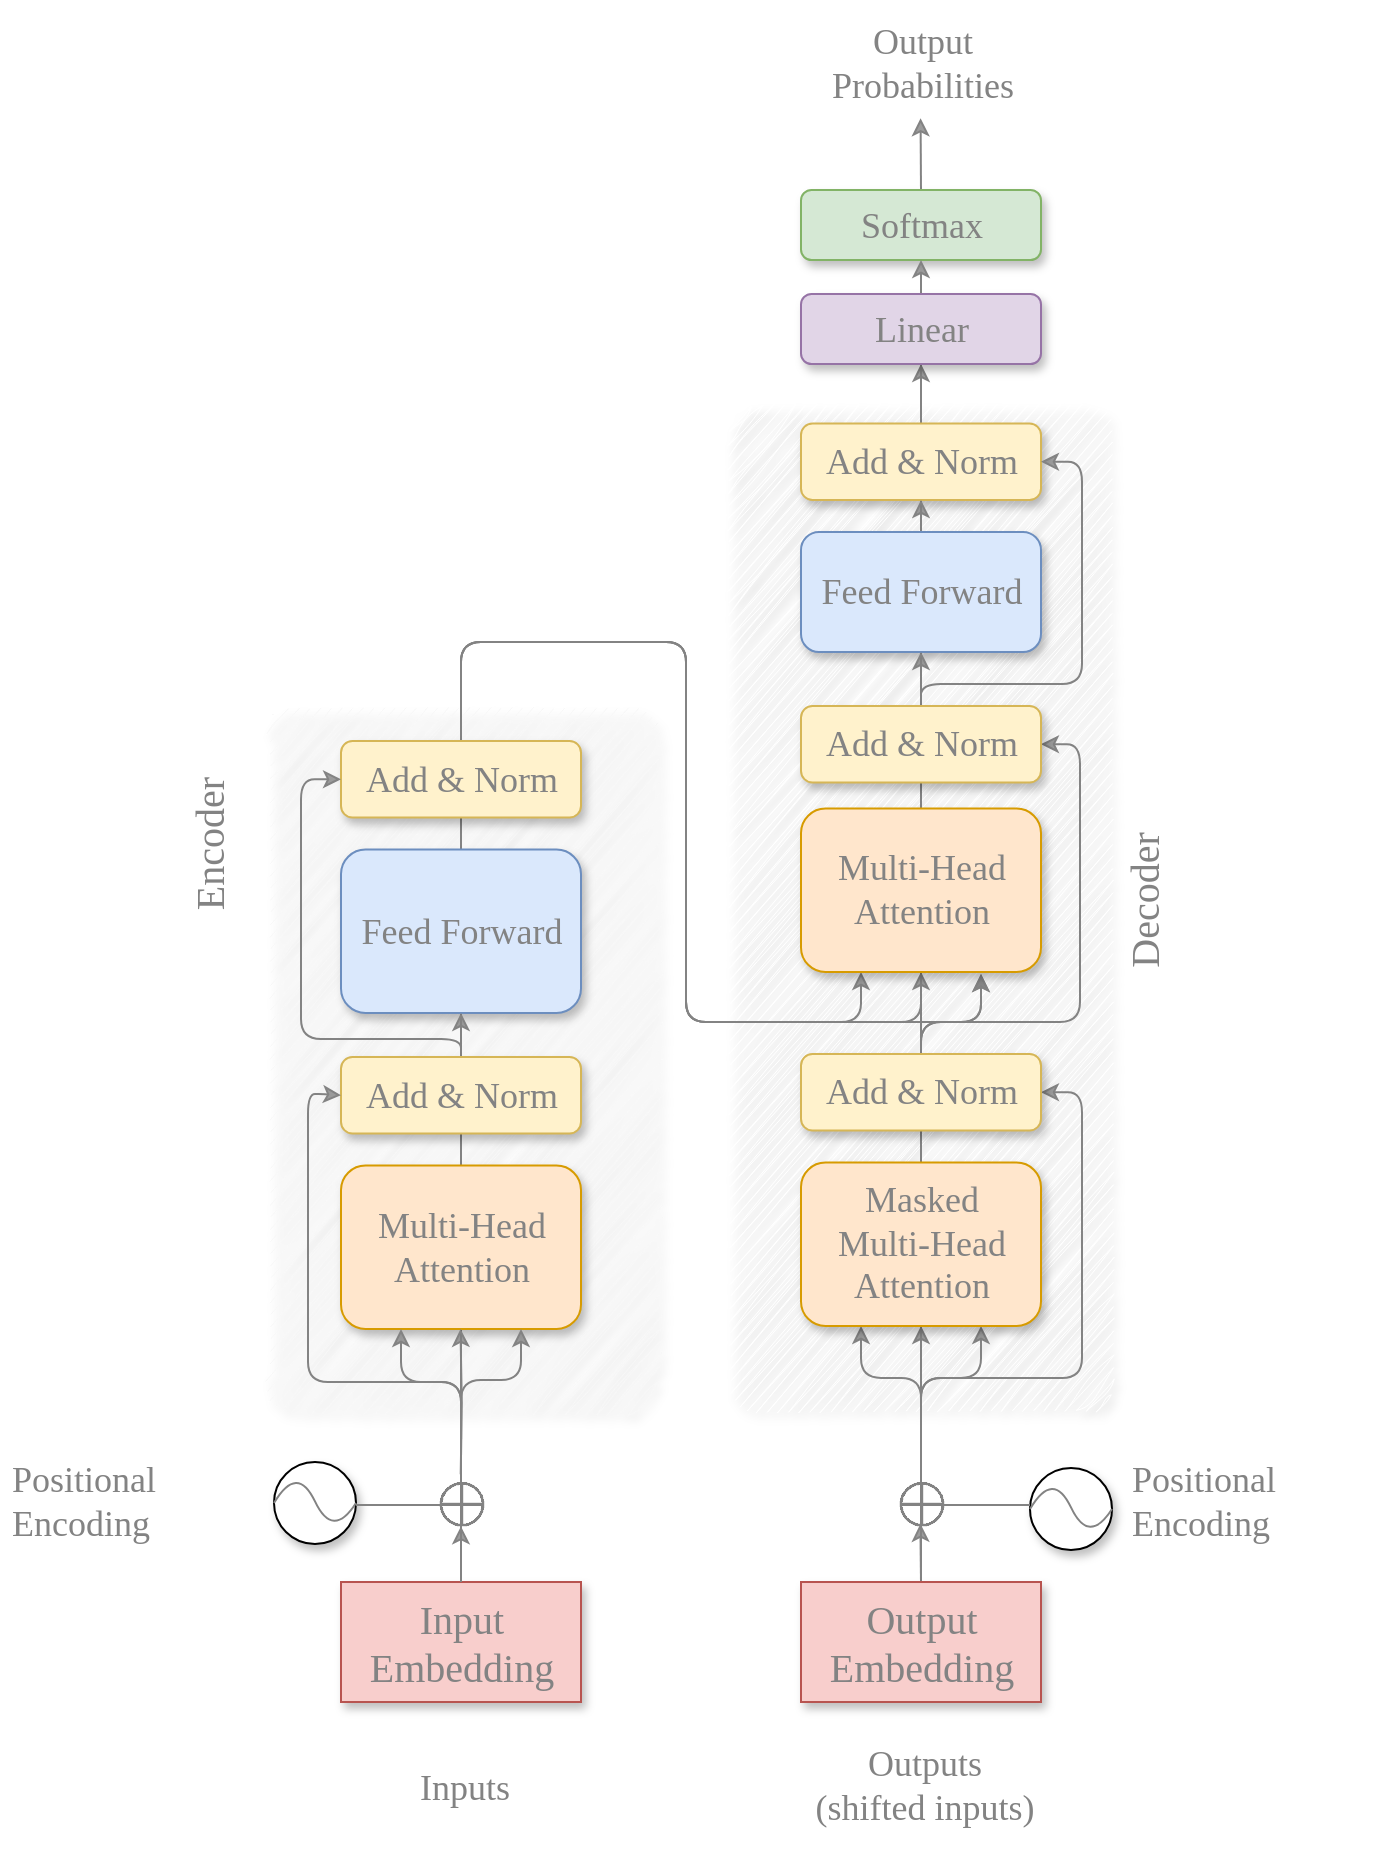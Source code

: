 <mxfile version="22.0.4" type="github" pages="2">
  <diagram name="Page-1" id="L9wKxA3IgMW9D4mlLyfj">
    <mxGraphModel dx="1304" dy="960" grid="0" gridSize="10" guides="1" tooltips="1" connect="1" arrows="1" fold="1" page="0" pageScale="1" pageWidth="850" pageHeight="1100" background="none" math="1" shadow="0">
      <root>
        <mxCell id="0" />
        <mxCell id="1" parent="0" />
        <mxCell id="UqhF--r-Gl4hebt5zzpi-1" value="" style="whiteSpace=wrap;html=1;rounded=1;fontFamily=IBM Plex Mono;fontSize=18;fillStyle=hachure;fillColor=#FFFFFF;arcSize=8;fontColor=#838383;comic=0;shadow=1;jiggle=2;fillOpacity=100;gradientColor=none;sketch=1;curveFitting=1;strokeColor=none;" parent="1" vertex="1">
          <mxGeometry x="442.25" y="290" width="192.5" height="504" as="geometry" />
        </mxCell>
        <mxCell id="UqhF--r-Gl4hebt5zzpi-81" style="edgeStyle=orthogonalEdgeStyle;shape=connector;rounded=1;orthogonalLoop=1;jettySize=auto;html=1;exitX=0.5;exitY=0;exitDx=0;exitDy=0;entryX=1;entryY=0.5;entryDx=0;entryDy=0;labelBackgroundColor=default;strokeColor=#838383;fontFamily=Helvetica;fontSize=12;fontColor=#838383;endArrow=classic;strokeOpacity=100;fillOpacity=80;comic=0;shadow=0;jiggle=0.5;" parent="1" source="UqhF--r-Gl4hebt5zzpi-17" target="UqhF--r-Gl4hebt5zzpi-12" edge="1">
          <mxGeometry relative="1" as="geometry">
            <Array as="points">
              <mxPoint x="539" y="599" />
              <mxPoint x="618" y="599" />
              <mxPoint x="618" y="460" />
            </Array>
          </mxGeometry>
        </mxCell>
        <mxCell id="UqhF--r-Gl4hebt5zzpi-80" style="edgeStyle=orthogonalEdgeStyle;shape=connector;rounded=1;orthogonalLoop=1;jettySize=auto;html=1;exitX=0.5;exitY=0;exitDx=0;exitDy=0;entryX=1;entryY=0.5;entryDx=0;entryDy=0;labelBackgroundColor=default;strokeColor=#838383;fontFamily=Helvetica;fontSize=12;fontColor=#838383;endArrow=classic;strokeOpacity=100;fillOpacity=80;comic=0;shadow=0;jiggle=0.5;" parent="1" source="UqhF--r-Gl4hebt5zzpi-17" target="UqhF--r-Gl4hebt5zzpi-14" edge="1">
          <mxGeometry relative="1" as="geometry">
            <Array as="points">
              <mxPoint x="539" y="777" />
              <mxPoint x="619" y="777" />
              <mxPoint x="619" y="634" />
            </Array>
          </mxGeometry>
        </mxCell>
        <mxCell id="UqhF--r-Gl4hebt5zzpi-48" value="" style="whiteSpace=wrap;html=1;rounded=1;flipV=0;fontFamily=IBM Plex Mono;fontSize=18;fillColor=#F8F8F8;fontColor=#838383;strokeColor=none;arcSize=8;comic=0;shadow=1;jiggle=2;fillOpacity=80;fillStyle=hatch;sketch=1;curveFitting=1;" parent="1" vertex="1">
          <mxGeometry x="210.88" y="441" width="195.25" height="353" as="geometry" />
        </mxCell>
        <mxCell id="UqhF--r-Gl4hebt5zzpi-95" style="edgeStyle=orthogonalEdgeStyle;shape=connector;rounded=1;orthogonalLoop=1;jettySize=auto;html=1;exitX=0.5;exitY=0;exitDx=0;exitDy=0;labelBackgroundColor=default;strokeColor=#838383;fontFamily=Helvetica;fontSize=12;fontColor=#838383;endArrow=classic;strokeOpacity=100;fillOpacity=80;comic=0;shadow=0;jiggle=0.5;" parent="1" source="UqhF--r-Gl4hebt5zzpi-9" edge="1">
          <mxGeometry relative="1" as="geometry">
            <mxPoint x="538.286" y="147.137" as="targetPoint" />
          </mxGeometry>
        </mxCell>
        <mxCell id="UqhF--r-Gl4hebt5zzpi-9" value="Softmax" style="whiteSpace=wrap;html=1;rounded=1;fontFamily=IBM Plex Mono;fontSize=18;fillColor=#d5e8d4;strokeColor=#82b366;fontColor=#838383;comic=0;shadow=1;jiggle=0.5;" parent="1" vertex="1">
          <mxGeometry x="478.5" y="183" width="120" height="35" as="geometry" />
        </mxCell>
        <mxCell id="UqhF--r-Gl4hebt5zzpi-77" style="edgeStyle=orthogonalEdgeStyle;shape=connector;rounded=1;orthogonalLoop=1;jettySize=auto;html=1;exitX=0.5;exitY=0;exitDx=0;exitDy=0;entryX=0.5;entryY=1;entryDx=0;entryDy=0;labelBackgroundColor=default;strokeColor=#838383;fontFamily=Helvetica;fontSize=12;fontColor=#838383;endArrow=classic;strokeOpacity=100;fillOpacity=80;comic=0;shadow=0;jiggle=0.5;" parent="1" source="UqhF--r-Gl4hebt5zzpi-17" target="UqhF--r-Gl4hebt5zzpi-15" edge="1">
          <mxGeometry relative="1" as="geometry" />
        </mxCell>
        <mxCell id="UqhF--r-Gl4hebt5zzpi-78" style="edgeStyle=orthogonalEdgeStyle;shape=connector;rounded=1;orthogonalLoop=1;jettySize=auto;html=1;exitX=0.5;exitY=0;exitDx=0;exitDy=0;entryX=0.25;entryY=1;entryDx=0;entryDy=0;labelBackgroundColor=default;strokeColor=#838383;fontFamily=Helvetica;fontSize=12;fontColor=#838383;endArrow=classic;strokeOpacity=100;fillOpacity=80;comic=0;shadow=0;jiggle=0.5;" parent="1" source="UqhF--r-Gl4hebt5zzpi-17" target="UqhF--r-Gl4hebt5zzpi-15" edge="1">
          <mxGeometry relative="1" as="geometry">
            <Array as="points">
              <mxPoint x="539" y="777" />
              <mxPoint x="509" y="777" />
            </Array>
          </mxGeometry>
        </mxCell>
        <mxCell id="UqhF--r-Gl4hebt5zzpi-79" style="edgeStyle=orthogonalEdgeStyle;shape=connector;rounded=1;orthogonalLoop=1;jettySize=auto;html=1;exitX=0.5;exitY=0;exitDx=0;exitDy=0;entryX=0.75;entryY=1;entryDx=0;entryDy=0;labelBackgroundColor=default;strokeColor=#838383;fontFamily=Helvetica;fontSize=12;fontColor=#838383;endArrow=classic;strokeOpacity=100;fillOpacity=80;comic=0;shadow=0;jiggle=0.5;" parent="1" source="UqhF--r-Gl4hebt5zzpi-17" target="UqhF--r-Gl4hebt5zzpi-15" edge="1">
          <mxGeometry relative="1" as="geometry">
            <Array as="points">
              <mxPoint x="539" y="777" />
              <mxPoint x="569" y="777" />
            </Array>
          </mxGeometry>
        </mxCell>
        <mxCell id="UqhF--r-Gl4hebt5zzpi-82" value="=" style="edgeStyle=orthogonalEdgeStyle;shape=connector;rounded=1;orthogonalLoop=1;jettySize=auto;html=1;exitX=0.5;exitY=0;exitDx=0;exitDy=0;entryX=0.75;entryY=1;entryDx=0;entryDy=0;labelBackgroundColor=default;strokeColor=#838383;fontFamily=Helvetica;fontSize=12;fontColor=#838383;endArrow=classic;strokeOpacity=100;fillOpacity=80;comic=0;shadow=0;jiggle=0.5;" parent="1" source="UqhF--r-Gl4hebt5zzpi-17" edge="1">
          <mxGeometry relative="1" as="geometry">
            <mxPoint x="538.5" y="900.003" as="sourcePoint" />
            <mxPoint x="568.5" y="575" as="targetPoint" />
            <Array as="points">
              <mxPoint x="538" y="599" />
              <mxPoint x="568" y="599" />
            </Array>
          </mxGeometry>
        </mxCell>
        <mxCell id="UqhF--r-Gl4hebt5zzpi-83" style="edgeStyle=orthogonalEdgeStyle;shape=connector;rounded=1;orthogonalLoop=1;jettySize=auto;html=1;exitX=0.5;exitY=0;exitDx=0;exitDy=0;entryX=0.5;entryY=1;entryDx=0;entryDy=0;labelBackgroundColor=default;strokeColor=#838383;fontFamily=Helvetica;fontSize=12;fontColor=#838383;endArrow=classic;strokeOpacity=100;fillOpacity=80;comic=0;shadow=0;jiggle=0.5;" parent="1" source="UqhF--r-Gl4hebt5zzpi-17" target="UqhF--r-Gl4hebt5zzpi-9" edge="1">
          <mxGeometry relative="1" as="geometry" />
        </mxCell>
        <mxCell id="UqhF--r-Gl4hebt5zzpi-92" style="edgeStyle=orthogonalEdgeStyle;shape=connector;rounded=1;orthogonalLoop=1;jettySize=auto;html=1;exitX=0.5;exitY=0;exitDx=0;exitDy=0;entryX=0.498;entryY=0.772;entryDx=0;entryDy=0;entryPerimeter=0;labelBackgroundColor=default;strokeColor=#838383;fontFamily=Helvetica;fontSize=12;fontColor=#838383;endArrow=classic;strokeOpacity=100;fillOpacity=80;comic=0;shadow=0;jiggle=0.5;" parent="1" source="UqhF--r-Gl4hebt5zzpi-17" target="UqhF--r-Gl4hebt5zzpi-41" edge="1">
          <mxGeometry relative="1" as="geometry" />
        </mxCell>
        <mxCell id="UqhF--r-Gl4hebt5zzpi-17" value="&lt;font style=&quot;font-size: 20px;&quot; face=&quot;IBM Plex Mono&quot;&gt;Output&lt;br&gt;Embedding&lt;/font&gt;" style="whiteSpace=wrap;html=1;fillColor=#f8cecc;strokeColor=#b85450;fontColor=#838383;comic=0;shadow=1;jiggle=0.5;" parent="1" vertex="1">
          <mxGeometry x="478.5" y="879.003" width="120" height="60" as="geometry" />
        </mxCell>
        <mxCell id="UqhF--r-Gl4hebt5zzpi-58" style="edgeStyle=orthogonalEdgeStyle;rounded=0;orthogonalLoop=1;jettySize=auto;html=1;exitX=0.5;exitY=0;exitDx=0;exitDy=0;entryX=0.5;entryY=0.802;entryDx=0;entryDy=0;entryPerimeter=0;fontFamily=Helvetica;fontSize=12;fontColor=#838383;strokeOpacity=100;fillOpacity=80;strokeColor=#838383;comic=0;shadow=0;jiggle=0.5;" parent="1" source="UqhF--r-Gl4hebt5zzpi-18" target="UqhF--r-Gl4hebt5zzpi-37" edge="1">
          <mxGeometry relative="1" as="geometry" />
        </mxCell>
        <mxCell id="UqhF--r-Gl4hebt5zzpi-73" style="edgeStyle=orthogonalEdgeStyle;shape=connector;rounded=1;orthogonalLoop=1;jettySize=auto;html=1;exitX=0.5;exitY=0;exitDx=0;exitDy=0;entryX=0.5;entryY=1;entryDx=0;entryDy=0;labelBackgroundColor=default;strokeColor=#838383;fontFamily=Helvetica;fontSize=12;fontColor=#838383;endArrow=classic;strokeOpacity=100;fillOpacity=80;comic=0;shadow=0;jiggle=0.5;" parent="1" source="UqhF--r-Gl4hebt5zzpi-18" target="UqhF--r-Gl4hebt5zzpi-13" edge="1">
          <mxGeometry relative="1" as="geometry">
            <Array as="points">
              <mxPoint x="309" y="409" />
              <mxPoint x="421" y="409" />
              <mxPoint x="421" y="599" />
              <mxPoint x="539" y="599" />
            </Array>
          </mxGeometry>
        </mxCell>
        <mxCell id="UqhF--r-Gl4hebt5zzpi-74" style="edgeStyle=orthogonalEdgeStyle;shape=connector;rounded=1;orthogonalLoop=1;jettySize=auto;html=1;exitX=0.5;exitY=0;exitDx=0;exitDy=0;entryX=0.25;entryY=1;entryDx=0;entryDy=0;labelBackgroundColor=default;strokeColor=#838383;fontFamily=Helvetica;fontSize=12;fontColor=#838383;endArrow=classic;strokeOpacity=100;fillOpacity=80;comic=0;shadow=0;jiggle=0.5;" parent="1" edge="1">
          <mxGeometry relative="1" as="geometry">
            <mxPoint x="308.5" y="899.003" as="sourcePoint" />
            <mxPoint x="508.5" y="574" as="targetPoint" />
            <Array as="points">
              <mxPoint x="309" y="409" />
              <mxPoint x="421" y="409" />
              <mxPoint x="421" y="599" />
              <mxPoint x="509" y="599" />
            </Array>
          </mxGeometry>
        </mxCell>
        <mxCell id="UqhF--r-Gl4hebt5zzpi-76" style="edgeStyle=orthogonalEdgeStyle;shape=connector;rounded=1;orthogonalLoop=1;jettySize=auto;html=1;exitX=0.5;exitY=0;exitDx=0;exitDy=0;entryX=0.75;entryY=1;entryDx=0;entryDy=0;labelBackgroundColor=default;strokeColor=#838383;fontFamily=Helvetica;fontSize=12;fontColor=#838383;endArrow=classic;strokeOpacity=100;fillOpacity=80;comic=0;shadow=0;jiggle=0.5;" parent="1" edge="1">
          <mxGeometry relative="1" as="geometry">
            <mxPoint x="308.5" y="900.003" as="sourcePoint" />
            <mxPoint x="568.5" y="575" as="targetPoint" />
            <Array as="points">
              <mxPoint x="309" y="409" />
              <mxPoint x="421" y="409" />
              <mxPoint x="421" y="599" />
              <mxPoint x="569" y="599" />
            </Array>
          </mxGeometry>
        </mxCell>
        <mxCell id="UqhF--r-Gl4hebt5zzpi-18" value="Input Embedding" style="whiteSpace=wrap;html=1;fontFamily=IBM Plex Mono;fontSize=20;fillColor=#f8cecc;strokeColor=#b85450;fontColor=#838383;comic=0;shadow=1;jiggle=0.5;" parent="1" vertex="1">
          <mxGeometry x="248.5" y="879.003" width="120" height="60" as="geometry" />
        </mxCell>
        <mxCell id="UqhF--r-Gl4hebt5zzpi-51" value="&lt;font style=&quot;font-size: 18px;&quot; face=&quot;IBM Plex Mono&quot;&gt;Positional&lt;br&gt;Encoding&lt;/font&gt;" style="text;html=1;align=left;verticalAlign=middle;resizable=0;points=[];autosize=1;strokeColor=none;fillColor=none;fontSize=12;fontFamily=Helvetica;fontColor=#838383;comic=0;shadow=1;jiggle=0.5;" parent="1" vertex="1">
          <mxGeometry x="82" y="811" width="126" height="55" as="geometry" />
        </mxCell>
        <mxCell id="UqhF--r-Gl4hebt5zzpi-49" value="" style="group;flipV=0;fontFamily=IBM Plex Mono;fontSize=18;fontColor=#838383;comic=0;shadow=1;jiggle=0.5;" parent="1" vertex="1" connectable="0">
          <mxGeometry x="248.5" y="467.5" width="120" height="294" as="geometry" />
        </mxCell>
        <mxCell id="UqhF--r-Gl4hebt5zzpi-52" value="" style="group;fontFamily=IBM Plex Mono;fontSize=18;fontColor=#838383;comic=0;shadow=1;jiggle=0.5;" parent="UqhF--r-Gl4hebt5zzpi-49" vertex="1" connectable="0">
          <mxGeometry y="-9" width="120" height="294" as="geometry" />
        </mxCell>
        <mxCell id="UqhF--r-Gl4hebt5zzpi-44" value="Add &amp;amp; Norm" style="whiteSpace=wrap;html=1;rounded=1;fontFamily=IBM Plex Mono;fontSize=18;fillColor=#fff2cc;strokeColor=#d6b656;fontColor=#838383;comic=0;shadow=1;jiggle=0.5;" parent="UqhF--r-Gl4hebt5zzpi-52" vertex="1">
          <mxGeometry width="120" height="38.25" as="geometry" />
        </mxCell>
        <mxCell id="UqhF--r-Gl4hebt5zzpi-45" value="Feed Forward" style="whiteSpace=wrap;html=1;rounded=1;fontFamily=IBM Plex Mono;fontSize=18;fillColor=#dae8fc;strokeColor=#6c8ebf;fontColor=#838383;comic=0;shadow=1;jiggle=0.5;" parent="UqhF--r-Gl4hebt5zzpi-52" vertex="1">
          <mxGeometry y="54.25" width="120" height="81.75" as="geometry" />
        </mxCell>
        <mxCell id="UqhF--r-Gl4hebt5zzpi-71" value="" style="edgeStyle=orthogonalEdgeStyle;rounded=0;orthogonalLoop=1;jettySize=auto;html=1;fontFamily=Helvetica;fontSize=12;fontColor=#838383;strokeOpacity=100;fillOpacity=80;strokeColor=#838383;comic=0;shadow=0;jiggle=0.5;" parent="UqhF--r-Gl4hebt5zzpi-52" source="UqhF--r-Gl4hebt5zzpi-46" target="UqhF--r-Gl4hebt5zzpi-45" edge="1">
          <mxGeometry relative="1" as="geometry" />
        </mxCell>
        <mxCell id="UqhF--r-Gl4hebt5zzpi-72" style="edgeStyle=orthogonalEdgeStyle;rounded=1;orthogonalLoop=1;jettySize=auto;html=1;exitX=0.5;exitY=0;exitDx=0;exitDy=0;entryX=0;entryY=0.5;entryDx=0;entryDy=0;fontFamily=Helvetica;fontSize=12;fontColor=#838383;strokeOpacity=100;fillOpacity=80;strokeColor=#838383;comic=0;shadow=0;jiggle=0.5;" parent="UqhF--r-Gl4hebt5zzpi-52" source="UqhF--r-Gl4hebt5zzpi-46" target="UqhF--r-Gl4hebt5zzpi-44" edge="1">
          <mxGeometry relative="1" as="geometry">
            <Array as="points">
              <mxPoint x="60" y="149" />
              <mxPoint x="-20" y="149" />
              <mxPoint x="-20" y="19" />
            </Array>
          </mxGeometry>
        </mxCell>
        <mxCell id="UqhF--r-Gl4hebt5zzpi-46" value="Add &amp;amp; Norm" style="whiteSpace=wrap;html=1;rounded=1;fontFamily=IBM Plex Mono;fontSize=18;fillColor=#fff2cc;strokeColor=#d6b656;fontColor=#838383;comic=0;shadow=1;jiggle=0.5;" parent="UqhF--r-Gl4hebt5zzpi-52" vertex="1">
          <mxGeometry y="158" width="120" height="38.25" as="geometry" />
        </mxCell>
        <mxCell id="UqhF--r-Gl4hebt5zzpi-47" value="Multi-Head&lt;br style=&quot;font-size: 18px;&quot;&gt;Attention" style="whiteSpace=wrap;html=1;rounded=1;fontFamily=IBM Plex Mono;fontSize=18;fillColor=#ffe6cc;strokeColor=#d79b00;fontColor=#838383;comic=0;shadow=1;jiggle=0.5;" parent="UqhF--r-Gl4hebt5zzpi-52" vertex="1">
          <mxGeometry y="212.25" width="120" height="81.75" as="geometry" />
        </mxCell>
        <mxCell id="UqhF--r-Gl4hebt5zzpi-68" style="edgeStyle=orthogonalEdgeStyle;rounded=0;orthogonalLoop=1;jettySize=auto;html=1;entryX=0.519;entryY=-0.216;entryDx=0;entryDy=0;entryPerimeter=0;fontFamily=Helvetica;fontSize=12;fontColor=#838383;strokeOpacity=100;fillOpacity=80;strokeColor=#838383;comic=0;shadow=0;jiggle=0.5;" parent="UqhF--r-Gl4hebt5zzpi-52" edge="1">
          <mxGeometry relative="1" as="geometry">
            <mxPoint x="59.853" y="366.6" as="sourcePoint" />
            <mxPoint x="59.74" y="293.996" as="targetPoint" />
          </mxGeometry>
        </mxCell>
        <mxCell id="UqhF--r-Gl4hebt5zzpi-62" style="edgeStyle=orthogonalEdgeStyle;rounded=1;orthogonalLoop=1;jettySize=auto;html=1;entryX=0.25;entryY=1;entryDx=0;entryDy=0;fontFamily=Helvetica;fontSize=12;fontColor=#838383;comic=0;strokeOpacity=100;fillOpacity=80;strokeColor=#838383;shadow=0;jiggle=0.5;" parent="1" target="UqhF--r-Gl4hebt5zzpi-47" edge="1">
          <mxGeometry relative="1" as="geometry">
            <mxPoint x="308.538" y="807.5" as="sourcePoint" />
            <Array as="points">
              <mxPoint x="308" y="779" />
              <mxPoint x="278" y="779" />
            </Array>
          </mxGeometry>
        </mxCell>
        <mxCell id="UqhF--r-Gl4hebt5zzpi-37" value="$$\oplus$$" style="text;html=1;align=center;verticalAlign=middle;resizable=0;points=[];autosize=1;strokeColor=none;fillColor=none;spacing=0;fontSize=28;fontColor=#838383;comic=0;shadow=1;jiggle=0.5;" parent="1" vertex="1">
          <mxGeometry x="233" y="817.5" width="151" height="42" as="geometry" />
        </mxCell>
        <mxCell id="UqhF--r-Gl4hebt5zzpi-57" value="" style="group;fontColor=#838383;comic=0;shadow=1;jiggle=0.5;" parent="1" vertex="1" connectable="0">
          <mxGeometry x="215" y="819" width="41" height="41" as="geometry" />
        </mxCell>
        <mxCell id="UqhF--r-Gl4hebt5zzpi-32" value="" style="ellipse;whiteSpace=wrap;html=1;strokeWidth=1;fontColor=#838383;comic=0;shadow=1;jiggle=0.5;" parent="UqhF--r-Gl4hebt5zzpi-57" vertex="1">
          <mxGeometry width="41" height="41" as="geometry" />
        </mxCell>
        <mxCell id="UqhF--r-Gl4hebt5zzpi-36" value="" style="edgeStyle=none;orthogonalLoop=1;jettySize=auto;html=1;endArrow=none;endFill=0;curved=1;exitX=0;exitY=0.5;exitDx=0;exitDy=0;entryX=1;entryY=0.5;entryDx=0;entryDy=0;strokeWidth=1;fontColor=#838383;strokeOpacity=100;fillOpacity=80;strokeColor=#838383;comic=0;shadow=0;jiggle=0.5;" parent="UqhF--r-Gl4hebt5zzpi-57" source="UqhF--r-Gl4hebt5zzpi-32" target="UqhF--r-Gl4hebt5zzpi-32" edge="1">
          <mxGeometry width="100" relative="1" as="geometry">
            <mxPoint x="-0.774" y="20.113" as="sourcePoint" />
            <mxPoint x="40.226" y="19.34" as="targetPoint" />
            <Array as="points">
              <mxPoint x="11.604" y="0.774" />
              <mxPoint x="29.396" y="38.679" />
            </Array>
          </mxGeometry>
        </mxCell>
        <mxCell id="UqhF--r-Gl4hebt5zzpi-63" style="edgeStyle=orthogonalEdgeStyle;rounded=1;orthogonalLoop=1;jettySize=auto;html=1;entryX=0.75;entryY=1;entryDx=0;entryDy=0;fontFamily=Helvetica;fontSize=12;fontColor=#838383;comic=0;strokeOpacity=100;fillOpacity=80;strokeColor=#838383;shadow=0;jiggle=0.5;" parent="1" target="UqhF--r-Gl4hebt5zzpi-47" edge="1">
          <mxGeometry relative="1" as="geometry">
            <mxPoint x="308.538" y="815.5" as="sourcePoint" />
            <Array as="points">
              <mxPoint x="308" y="778" />
              <mxPoint x="338" y="778" />
            </Array>
          </mxGeometry>
        </mxCell>
        <mxCell id="UqhF--r-Gl4hebt5zzpi-60" value="&amp;nbsp;" style="text;html=1;align=center;verticalAlign=middle;resizable=0;points=[];autosize=1;strokeColor=none;fillColor=none;fontSize=12;fontFamily=Helvetica;fontColor=#838383;comic=0;shadow=1;jiggle=0.5;" parent="1" vertex="1">
          <mxGeometry x="298" y="825.5" width="21" height="26" as="geometry" />
        </mxCell>
        <mxCell id="UqhF--r-Gl4hebt5zzpi-69" style="edgeStyle=orthogonalEdgeStyle;rounded=1;orthogonalLoop=1;jettySize=auto;html=1;entryX=0;entryY=0.5;entryDx=0;entryDy=0;fontFamily=Helvetica;fontSize=12;fontColor=#838383;exitX=0.5;exitY=0;exitDx=0;exitDy=0;strokeOpacity=100;fillOpacity=80;strokeColor=#838383;comic=0;shadow=0;jiggle=0.5;" parent="1" source="UqhF--r-Gl4hebt5zzpi-18" target="UqhF--r-Gl4hebt5zzpi-46" edge="1">
          <mxGeometry relative="1" as="geometry">
            <mxPoint x="289" y="864" as="sourcePoint" />
            <mxPoint x="248.5" y="628.625" as="targetPoint" />
            <Array as="points">
              <mxPoint x="309" y="779" />
              <mxPoint x="232" y="779" />
              <mxPoint x="232" y="635" />
              <mxPoint x="239" y="635" />
            </Array>
          </mxGeometry>
        </mxCell>
        <mxCell id="UqhF--r-Gl4hebt5zzpi-14" value="Add &amp;amp; Norm" style="whiteSpace=wrap;html=1;rounded=1;fontFamily=IBM Plex Mono;fontSize=18;fillColor=#fff2cc;strokeColor=#d6b656;fontColor=#838383;comic=0;shadow=1;jiggle=0.5;" parent="1" vertex="1">
          <mxGeometry x="478.5" y="615" width="120" height="38.25" as="geometry" />
        </mxCell>
        <mxCell id="UqhF--r-Gl4hebt5zzpi-15" value="Masked&lt;br style=&quot;font-size: 18px;&quot;&gt;Multi-Head&lt;br style=&quot;font-size: 18px;&quot;&gt;Attention" style="whiteSpace=wrap;html=1;rounded=1;fontFamily=IBM Plex Mono;fontSize=18;fillColor=#ffe6cc;strokeColor=#d79b00;fontColor=#838383;comic=0;shadow=1;jiggle=0.5;" parent="1" vertex="1">
          <mxGeometry x="478.5" y="669.25" width="120" height="81.75" as="geometry" />
        </mxCell>
        <mxCell id="UqhF--r-Gl4hebt5zzpi-86" value="" style="edgeStyle=orthogonalEdgeStyle;shape=connector;rounded=1;orthogonalLoop=1;jettySize=auto;html=1;labelBackgroundColor=default;strokeColor=#838383;fontFamily=Helvetica;fontSize=12;fontColor=#838383;endArrow=classic;strokeOpacity=100;fillOpacity=80;comic=0;shadow=0;jiggle=0.5;" parent="1" source="UqhF--r-Gl4hebt5zzpi-10" target="UqhF--r-Gl4hebt5zzpi-16" edge="1">
          <mxGeometry relative="1" as="geometry" />
        </mxCell>
        <mxCell id="UqhF--r-Gl4hebt5zzpi-10" value="Add &amp;amp; Norm" style="whiteSpace=wrap;html=1;rounded=1;fontFamily=IBM Plex Mono;fontSize=18;fillColor=#fff2cc;strokeColor=#d6b656;fontColor=#838383;comic=0;shadow=1;jiggle=0.5;" parent="1" vertex="1">
          <mxGeometry x="478.5" y="299.75" width="120" height="38.25" as="geometry" />
        </mxCell>
        <mxCell id="UqhF--r-Gl4hebt5zzpi-87" style="edgeStyle=orthogonalEdgeStyle;shape=connector;rounded=1;orthogonalLoop=1;jettySize=auto;html=1;exitX=0.5;exitY=0;exitDx=0;exitDy=0;entryX=0.5;entryY=1;entryDx=0;entryDy=0;labelBackgroundColor=default;strokeColor=#838383;fontFamily=Helvetica;fontSize=12;fontColor=#838383;endArrow=classic;strokeOpacity=100;fillOpacity=80;comic=0;shadow=0;jiggle=0.5;" parent="1" source="UqhF--r-Gl4hebt5zzpi-11" target="UqhF--r-Gl4hebt5zzpi-10" edge="1">
          <mxGeometry relative="1" as="geometry" />
        </mxCell>
        <mxCell id="UqhF--r-Gl4hebt5zzpi-11" value="Feed Forward" style="whiteSpace=wrap;html=1;rounded=1;fontFamily=IBM Plex Mono;fontSize=18;fillColor=#dae8fc;strokeColor=#6c8ebf;fontColor=#838383;comic=0;shadow=1;jiggle=0.5;" parent="1" vertex="1">
          <mxGeometry x="478.5" y="354" width="120" height="60" as="geometry" />
        </mxCell>
        <mxCell id="UqhF--r-Gl4hebt5zzpi-84" style="edgeStyle=orthogonalEdgeStyle;shape=connector;rounded=1;orthogonalLoop=1;jettySize=auto;html=1;exitX=0.5;exitY=0;exitDx=0;exitDy=0;entryX=0.5;entryY=1;entryDx=0;entryDy=0;labelBackgroundColor=default;strokeColor=#838383;fontFamily=Helvetica;fontSize=12;fontColor=#838383;endArrow=classic;strokeOpacity=100;fillOpacity=80;comic=0;shadow=0;jiggle=0.5;" parent="1" source="UqhF--r-Gl4hebt5zzpi-12" target="UqhF--r-Gl4hebt5zzpi-11" edge="1">
          <mxGeometry relative="1" as="geometry" />
        </mxCell>
        <mxCell id="UqhF--r-Gl4hebt5zzpi-85" style="edgeStyle=orthogonalEdgeStyle;shape=connector;rounded=1;orthogonalLoop=1;jettySize=auto;html=1;exitX=0.5;exitY=0;exitDx=0;exitDy=0;entryX=1;entryY=0.5;entryDx=0;entryDy=0;labelBackgroundColor=default;strokeColor=#838383;fontFamily=Helvetica;fontSize=12;fontColor=#838383;endArrow=classic;strokeOpacity=100;fillOpacity=80;comic=0;shadow=0;jiggle=0.5;" parent="1" source="UqhF--r-Gl4hebt5zzpi-12" target="UqhF--r-Gl4hebt5zzpi-10" edge="1">
          <mxGeometry relative="1" as="geometry">
            <Array as="points">
              <mxPoint x="538" y="430" />
              <mxPoint x="619" y="430" />
              <mxPoint x="619" y="319" />
            </Array>
          </mxGeometry>
        </mxCell>
        <mxCell id="UqhF--r-Gl4hebt5zzpi-12" value="Add &amp;amp; Norm" style="whiteSpace=wrap;html=1;rounded=1;fontFamily=IBM Plex Mono;fontSize=18;fillColor=#fff2cc;strokeColor=#d6b656;fontColor=#838383;comic=0;shadow=1;jiggle=0.5;" parent="1" vertex="1">
          <mxGeometry x="478.5" y="441" width="120" height="38.25" as="geometry" />
        </mxCell>
        <mxCell id="UqhF--r-Gl4hebt5zzpi-13" value="Multi-Head Attention" style="whiteSpace=wrap;html=1;rounded=1;fontFamily=IBM Plex Mono;fontSize=18;fillColor=#ffe6cc;strokeColor=#d79b00;fontColor=#838383;comic=0;shadow=1;jiggle=0.5;" parent="1" vertex="1">
          <mxGeometry x="478.5" y="492.25" width="120" height="81.75" as="geometry" />
        </mxCell>
        <mxCell id="UqhF--r-Gl4hebt5zzpi-16" value="Linear" style="whiteSpace=wrap;html=1;rounded=1;fontFamily=IBM Plex Mono;fontSize=18;fillColor=#e1d5e7;strokeColor=#9673a6;fontColor=#838383;comic=0;shadow=1;jiggle=0.5;" parent="1" vertex="1">
          <mxGeometry x="478.5" y="235" width="120" height="35" as="geometry" />
        </mxCell>
        <mxCell id="UqhF--r-Gl4hebt5zzpi-41" value="$$\oplus$$" style="text;html=1;align=center;verticalAlign=middle;resizable=0;points=[];autosize=1;strokeColor=none;fillColor=none;spacing=0;fontSize=28;fontColor=#838383;comic=0;shadow=1;jiggle=0.5;" parent="1" vertex="1">
          <mxGeometry x="463" y="817.5" width="151" height="42" as="geometry" />
        </mxCell>
        <mxCell id="UqhF--r-Gl4hebt5zzpi-88" value="" style="group;fontColor=#838383;comic=0;shadow=1;jiggle=0.5;" parent="1" vertex="1" connectable="0">
          <mxGeometry x="593" y="822" width="41" height="41" as="geometry" />
        </mxCell>
        <mxCell id="UqhF--r-Gl4hebt5zzpi-89" value="" style="ellipse;whiteSpace=wrap;html=1;strokeWidth=1;fontColor=#838383;comic=0;shadow=1;jiggle=0.5;" parent="UqhF--r-Gl4hebt5zzpi-88" vertex="1">
          <mxGeometry width="41" height="41" as="geometry" />
        </mxCell>
        <mxCell id="UqhF--r-Gl4hebt5zzpi-90" value="" style="edgeStyle=none;orthogonalLoop=1;jettySize=auto;html=1;endArrow=none;endFill=0;curved=1;exitX=0;exitY=0.5;exitDx=0;exitDy=0;entryX=1;entryY=0.5;entryDx=0;entryDy=0;strokeWidth=1;fontColor=#838383;strokeOpacity=100;fillOpacity=80;strokeColor=#838383;comic=0;shadow=0;jiggle=0.5;" parent="UqhF--r-Gl4hebt5zzpi-88" source="UqhF--r-Gl4hebt5zzpi-89" target="UqhF--r-Gl4hebt5zzpi-89" edge="1">
          <mxGeometry width="100" relative="1" as="geometry">
            <mxPoint x="-0.774" y="20.113" as="sourcePoint" />
            <mxPoint x="40.226" y="19.34" as="targetPoint" />
            <Array as="points">
              <mxPoint x="11.604" y="0.774" />
              <mxPoint x="29.396" y="38.679" />
            </Array>
          </mxGeometry>
        </mxCell>
        <mxCell id="UqhF--r-Gl4hebt5zzpi-91" value="&lt;font style=&quot;font-size: 18px;&quot; face=&quot;IBM Plex Mono&quot;&gt;Positional&lt;br&gt;Encoding&lt;/font&gt;" style="text;html=1;align=left;verticalAlign=middle;resizable=0;points=[];autosize=1;strokeColor=none;fillColor=none;fontSize=12;fontFamily=Helvetica;fontColor=#838383;comic=0;shadow=1;jiggle=0.5;" parent="1" vertex="1">
          <mxGeometry x="642" y="811" width="126" height="55" as="geometry" />
        </mxCell>
        <mxCell id="UqhF--r-Gl4hebt5zzpi-93" value="Inputs" style="text;html=1;align=center;verticalAlign=middle;resizable=0;points=[];autosize=1;strokeColor=none;fillColor=none;fontSize=18;fontFamily=IBM Plex Mono;fontColor=#838383;comic=0;shadow=1;jiggle=0.5;" parent="1" vertex="1">
          <mxGeometry x="268.01" y="965" width="83" height="34" as="geometry" />
        </mxCell>
        <mxCell id="UqhF--r-Gl4hebt5zzpi-94" value="Outputs&lt;br style=&quot;font-size: 18px;&quot;&gt;(shifted inputs)" style="text;html=1;align=center;verticalAlign=middle;resizable=0;points=[];autosize=1;strokeColor=none;fillColor=none;fontSize=18;fontFamily=IBM Plex Mono;fontColor=#838383;comic=0;shadow=1;jiggle=0.5;" parent="1" vertex="1">
          <mxGeometry x="444" y="953.5" width="191" height="55" as="geometry" />
        </mxCell>
        <mxCell id="UqhF--r-Gl4hebt5zzpi-96" value="Output&lt;br style=&quot;font-size: 18px;&quot;&gt;Probabilities" style="text;html=1;align=center;verticalAlign=middle;resizable=0;points=[];autosize=1;strokeColor=none;fillColor=none;fontSize=18;fontFamily=IBM Plex Mono;fontColor=#838383;comic=0;shadow=1;jiggle=0.5;" parent="1" vertex="1">
          <mxGeometry x="459.5" y="92" width="158" height="55" as="geometry" />
        </mxCell>
        <mxCell id="UqhF--r-Gl4hebt5zzpi-97" value="" style="edgeStyle=orthogonalEdgeStyle;shape=connector;rounded=1;orthogonalLoop=1;jettySize=auto;html=1;labelBackgroundColor=default;strokeColor=#838383;fontFamily=Helvetica;fontSize=12;fontColor=#838383;endArrow=none;endFill=0;strokeWidth=1;strokeOpacity=100;fillOpacity=80;comic=0;shadow=0;jiggle=0.5;" parent="1" edge="1">
          <mxGeometry relative="1" as="geometry">
            <mxPoint x="256.0" y="840.5" as="sourcePoint" />
            <mxPoint x="298" y="840.5" as="targetPoint" />
          </mxGeometry>
        </mxCell>
        <mxCell id="UqhF--r-Gl4hebt5zzpi-99" value="&amp;nbsp;" style="text;html=1;align=center;verticalAlign=middle;resizable=0;points=[];autosize=1;strokeColor=none;fillColor=none;fontSize=12;fontFamily=Helvetica;fontColor=#838383;comic=0;shadow=1;jiggle=0.5;" parent="1" vertex="1">
          <mxGeometry x="529" y="825.5" width="21" height="26" as="geometry" />
        </mxCell>
        <mxCell id="UqhF--r-Gl4hebt5zzpi-100" style="edgeStyle=orthogonalEdgeStyle;shape=connector;rounded=1;orthogonalLoop=1;jettySize=auto;html=1;exitX=0;exitY=0.5;exitDx=0;exitDy=0;labelBackgroundColor=default;strokeColor=#838383;fontFamily=Helvetica;fontSize=12;fontColor=#838383;endArrow=none;endFill=0;strokeWidth=1;strokeOpacity=100;fillOpacity=80;comic=0;shadow=0;jiggle=0.5;" parent="1" edge="1">
          <mxGeometry relative="1" as="geometry">
            <mxPoint x="593.0" y="840.5" as="sourcePoint" />
            <mxPoint x="550" y="840.5" as="targetPoint" />
          </mxGeometry>
        </mxCell>
        <mxCell id="K7huDpgQSB3ZWNo1R82g-1" value="&lt;font face=&quot;IBM Plex Mono&quot; style=&quot;font-size: 20px;&quot;&gt;Decoder&lt;/font&gt;" style="text;html=1;align=center;verticalAlign=middle;resizable=0;points=[];autosize=1;strokeColor=none;fillColor=none;fontSize=11;fontFamily=Helvetica;fontColor=#838383;comic=0;shadow=1;jiggle=0.5;rotation=-90;" vertex="1" parent="1">
          <mxGeometry x="598.5" y="521" width="102" height="36" as="geometry" />
        </mxCell>
        <mxCell id="K7huDpgQSB3ZWNo1R82g-2" value="&lt;font face=&quot;IBM Plex Mono&quot; style=&quot;font-size: 20px;&quot;&gt;Encoder&lt;/font&gt;" style="text;html=1;align=center;verticalAlign=middle;resizable=0;points=[];autosize=1;strokeColor=none;fillColor=none;fontSize=11;fontFamily=Helvetica;fontColor=#838383;comic=0;shadow=1;jiggle=0.5;rotation=-90;" vertex="1" parent="1">
          <mxGeometry x="131" y="492.25" width="102" height="36" as="geometry" />
        </mxCell>
      </root>
    </mxGraphModel>
  </diagram>
  <diagram id="6ZiKRdnD_onH5N_1Efce" name="Page-2">
    <mxGraphModel dx="474" dy="349" grid="0" gridSize="10" guides="1" tooltips="1" connect="1" arrows="1" fold="1" page="1" pageScale="1" pageWidth="850" pageHeight="1100" math="1" shadow="0">
      <root>
        <mxCell id="0" />
        <mxCell id="1" parent="0" />
        <mxCell id="8phl6j2SaBWz-fMP-7BG-61" style="edgeStyle=orthogonalEdgeStyle;shape=connector;rounded=1;orthogonalLoop=1;jettySize=auto;html=1;exitX=0.5;exitY=0;exitDx=0;exitDy=0;entryX=0.5;entryY=1;entryDx=0;entryDy=0;labelBackgroundColor=default;strokeColor=#838383;fontFamily=Helvetica;fontSize=12;fontColor=#838383;endArrow=classic;" parent="1" source="8phl6j2SaBWz-fMP-7BG-7" target="8phl6j2SaBWz-fMP-7BG-4" edge="1">
          <mxGeometry relative="1" as="geometry" />
        </mxCell>
        <mxCell id="8phl6j2SaBWz-fMP-7BG-62" style="edgeStyle=orthogonalEdgeStyle;shape=connector;rounded=1;orthogonalLoop=1;jettySize=auto;html=1;exitX=0.5;exitY=0;exitDx=0;exitDy=0;entryX=0.5;entryY=1;entryDx=0;entryDy=0;labelBackgroundColor=default;strokeColor=#838383;fontFamily=Helvetica;fontSize=12;fontColor=#838383;endArrow=classic;" parent="1" source="8phl6j2SaBWz-fMP-7BG-6" target="8phl6j2SaBWz-fMP-7BG-3" edge="1">
          <mxGeometry relative="1" as="geometry" />
        </mxCell>
        <mxCell id="8phl6j2SaBWz-fMP-7BG-21" value="V" style="text;html=1;align=center;verticalAlign=middle;resizable=0;points=[];autosize=1;strokeColor=none;fillColor=none;fontSize=18;fontFamily=IBM Plex Mono;fontColor=#838383;" parent="1" vertex="1">
          <mxGeometry x="531.61" y="443" width="29" height="34" as="geometry" />
        </mxCell>
        <mxCell id="8phl6j2SaBWz-fMP-7BG-22" value="K" style="text;html=1;align=center;verticalAlign=middle;resizable=0;points=[];autosize=1;strokeColor=none;fillColor=none;fontSize=18;fontFamily=IBM Plex Mono;fontColor=#838383;" parent="1" vertex="1">
          <mxGeometry x="604.36" y="443" width="29" height="34" as="geometry" />
        </mxCell>
        <mxCell id="8phl6j2SaBWz-fMP-7BG-23" value="Q" style="text;html=1;align=center;verticalAlign=middle;resizable=0;points=[];autosize=1;strokeColor=none;fillColor=none;fontSize=18;fontFamily=IBM Plex Mono;fontColor=#838383;" parent="1" vertex="1">
          <mxGeometry x="675.15" y="443" width="29" height="34" as="geometry" />
        </mxCell>
        <mxCell id="8phl6j2SaBWz-fMP-7BG-84" style="edgeStyle=orthogonalEdgeStyle;shape=connector;rounded=1;orthogonalLoop=1;jettySize=auto;html=1;exitX=0.5;exitY=0;exitDx=0;exitDy=0;labelBackgroundColor=default;strokeColor=#838383;fontFamily=Helvetica;fontSize=12;fontColor=#838383;endArrow=classic;" parent="1" source="8phl6j2SaBWz-fMP-7BG-42" target="8phl6j2SaBWz-fMP-7BG-54" edge="1">
          <mxGeometry relative="1" as="geometry">
            <Array as="points">
              <mxPoint x="572" y="150" />
              <mxPoint x="572" y="150" />
            </Array>
          </mxGeometry>
        </mxCell>
        <mxCell id="8phl6j2SaBWz-fMP-7BG-42" value="Linear" style="whiteSpace=wrap;html=1;rounded=1;strokeColor=#9673a6;fontFamily=IBM Plex Mono;fontSize=12;fillColor=#e1d5e7;" parent="1" vertex="1">
          <mxGeometry x="567.09" y="197" width="80" height="20" as="geometry" />
        </mxCell>
        <mxCell id="8phl6j2SaBWz-fMP-7BG-86" style="edgeStyle=orthogonalEdgeStyle;shape=connector;rounded=1;orthogonalLoop=1;jettySize=auto;html=1;exitX=0.5;exitY=0;exitDx=0;exitDy=0;entryX=0.5;entryY=1;entryDx=0;entryDy=0;labelBackgroundColor=default;strokeColor=#838383;fontFamily=Helvetica;fontSize=12;fontColor=#838383;endArrow=classic;" parent="1" source="8phl6j2SaBWz-fMP-7BG-43" target="8phl6j2SaBWz-fMP-7BG-42" edge="1">
          <mxGeometry relative="1" as="geometry" />
        </mxCell>
        <mxCell id="8phl6j2SaBWz-fMP-7BG-43" value="Concat" style="whiteSpace=wrap;html=1;rounded=1;strokeColor=#666666;fontFamily=IBM Plex Mono;fontSize=12;fillColor=#f5f5f5;fontColor=#333333;" parent="1" vertex="1">
          <mxGeometry x="567.09" y="236" width="80" height="20" as="geometry" />
        </mxCell>
        <mxCell id="8phl6j2SaBWz-fMP-7BG-54" value="Multi-Head Attention" style="text;html=1;align=center;verticalAlign=middle;resizable=0;points=[];autosize=1;strokeColor=none;fillColor=none;fontSize=12;fontFamily=IBM Plex Mono;fontColor=#838383;" parent="1" vertex="1">
          <mxGeometry x="526.09" y="144" width="162" height="26" as="geometry" />
        </mxCell>
        <mxCell id="8phl6j2SaBWz-fMP-7BG-59" value="" style="group;fontSize=10;" parent="1" vertex="1" connectable="0">
          <mxGeometry x="515.88" y="389" width="209.77" height="43" as="geometry" />
        </mxCell>
        <mxCell id="8phl6j2SaBWz-fMP-7BG-6" value="" style="whiteSpace=wrap;html=1;strokeColor=#9673a6;fontFamily=IBM Plex Mono;fontSize=12;fillColor=#e1d5e7;rounded=1;fillOpacity=40;" parent="8phl6j2SaBWz-fMP-7BG-59" vertex="1">
          <mxGeometry width="45.887" height="23" as="geometry" />
        </mxCell>
        <mxCell id="8phl6j2SaBWz-fMP-7BG-7" value="" style="whiteSpace=wrap;html=1;strokeColor=#9673a6;fontFamily=IBM Plex Mono;fontSize=12;fillColor=#e1d5e7;rounded=1;fillOpacity=60;" parent="8phl6j2SaBWz-fMP-7BG-59" vertex="1">
          <mxGeometry x="3.13" y="5" width="45.887" height="23" as="geometry" />
        </mxCell>
        <mxCell id="8phl6j2SaBWz-fMP-7BG-8" value="Linear" style="whiteSpace=wrap;html=1;strokeColor=#9673a6;fontFamily=IBM Plex Mono;fontSize=12;fillColor=#e1d5e7;rounded=1;" parent="8phl6j2SaBWz-fMP-7BG-59" vertex="1">
          <mxGeometry x="7.289" y="11" width="45.887" height="23" as="geometry" />
        </mxCell>
        <mxCell id="8phl6j2SaBWz-fMP-7BG-15" value="" style="whiteSpace=wrap;html=1;strokeColor=#9673a6;fontFamily=IBM Plex Mono;fontSize=12;fillColor=#e1d5e7;rounded=1;fillOpacity=40;" parent="8phl6j2SaBWz-fMP-7BG-59" vertex="1">
          <mxGeometry x="80.036" width="45.887" height="23" as="geometry" />
        </mxCell>
        <mxCell id="8phl6j2SaBWz-fMP-7BG-16" value="" style="whiteSpace=wrap;html=1;strokeColor=#9673a6;fontFamily=IBM Plex Mono;fontSize=12;fillColor=#e1d5e7;rounded=1;fillOpacity=60;" parent="8phl6j2SaBWz-fMP-7BG-59" vertex="1">
          <mxGeometry x="80.036" y="5" width="45.887" height="23" as="geometry" />
        </mxCell>
        <mxCell id="8phl6j2SaBWz-fMP-7BG-17" value="Linear" style="whiteSpace=wrap;html=1;strokeColor=#9673a6;fontFamily=IBM Plex Mono;fontSize=12;fillColor=#e1d5e7;rounded=1;" parent="8phl6j2SaBWz-fMP-7BG-59" vertex="1">
          <mxGeometry x="80.036" y="11" width="45.887" height="23" as="geometry" />
        </mxCell>
        <mxCell id="8phl6j2SaBWz-fMP-7BG-18" value="" style="whiteSpace=wrap;html=1;strokeColor=#9673a6;fontFamily=IBM Plex Mono;fontSize=12;fillColor=#e1d5e7;rounded=1;fillOpacity=40;" parent="8phl6j2SaBWz-fMP-7BG-59" vertex="1">
          <mxGeometry x="143.535" width="45.887" height="23" as="geometry" />
        </mxCell>
        <mxCell id="8phl6j2SaBWz-fMP-7BG-19" value="" style="whiteSpace=wrap;html=1;strokeColor=#9673a6;fontFamily=IBM Plex Mono;fontSize=12;fillColor=#e1d5e7;rounded=1;fillOpacity=60;" parent="8phl6j2SaBWz-fMP-7BG-59" vertex="1">
          <mxGeometry x="146.665" y="5" width="45.887" height="23" as="geometry" />
        </mxCell>
        <mxCell id="8phl6j2SaBWz-fMP-7BG-20" value="Linear" style="whiteSpace=wrap;html=1;strokeColor=#9673a6;fontFamily=IBM Plex Mono;fontSize=12;fillColor=#e1d5e7;rounded=1;" parent="8phl6j2SaBWz-fMP-7BG-59" vertex="1">
          <mxGeometry x="150.823" y="11" width="45.887" height="23" as="geometry" />
        </mxCell>
        <mxCell id="8phl6j2SaBWz-fMP-7BG-24" value="" style="edgeStyle=orthogonalEdgeStyle;shape=connector;rounded=1;orthogonalLoop=1;jettySize=auto;html=1;labelBackgroundColor=default;strokeColor=#838383;fontFamily=IBM Plex Mono;fontSize=12;fontColor=default;endArrow=classic;" parent="8phl6j2SaBWz-fMP-7BG-59" source="8phl6j2SaBWz-fMP-7BG-21" target="8phl6j2SaBWz-fMP-7BG-8" edge="1">
          <mxGeometry relative="1" as="geometry" />
        </mxCell>
        <mxCell id="8phl6j2SaBWz-fMP-7BG-25" value="" style="edgeStyle=orthogonalEdgeStyle;shape=connector;rounded=1;orthogonalLoop=1;jettySize=auto;html=1;labelBackgroundColor=default;strokeColor=#838383;fontFamily=IBM Plex Mono;fontSize=12;fontColor=default;endArrow=classic;" parent="8phl6j2SaBWz-fMP-7BG-59" source="8phl6j2SaBWz-fMP-7BG-22" target="8phl6j2SaBWz-fMP-7BG-17" edge="1">
          <mxGeometry relative="1" as="geometry" />
        </mxCell>
        <mxCell id="8phl6j2SaBWz-fMP-7BG-26" value="" style="edgeStyle=orthogonalEdgeStyle;shape=connector;rounded=1;orthogonalLoop=1;jettySize=auto;html=1;labelBackgroundColor=default;strokeColor=#838383;fontFamily=IBM Plex Mono;fontSize=12;fontColor=default;endArrow=classic;" parent="8phl6j2SaBWz-fMP-7BG-59" source="8phl6j2SaBWz-fMP-7BG-23" target="8phl6j2SaBWz-fMP-7BG-20" edge="1">
          <mxGeometry relative="1" as="geometry">
            <Array as="points" />
          </mxGeometry>
        </mxCell>
        <mxCell id="8phl6j2SaBWz-fMP-7BG-60" style="edgeStyle=orthogonalEdgeStyle;shape=connector;rounded=1;orthogonalLoop=1;jettySize=auto;html=1;exitX=0.5;exitY=0;exitDx=0;exitDy=0;entryX=0.5;entryY=1;entryDx=0;entryDy=0;labelBackgroundColor=default;strokeColor=#838383;fontFamily=Helvetica;fontSize=12;fontColor=#838383;endArrow=classic;" parent="1" source="8phl6j2SaBWz-fMP-7BG-8" target="8phl6j2SaBWz-fMP-7BG-5" edge="1">
          <mxGeometry relative="1" as="geometry" />
        </mxCell>
        <mxCell id="8phl6j2SaBWz-fMP-7BG-65" style="edgeStyle=orthogonalEdgeStyle;shape=connector;rounded=1;orthogonalLoop=1;jettySize=auto;html=1;exitX=0.5;exitY=0;exitDx=0;exitDy=0;entryX=0.5;entryY=1;entryDx=0;entryDy=0;labelBackgroundColor=default;strokeColor=#838383;fontFamily=Helvetica;fontSize=12;fontColor=#838383;endArrow=classic;" parent="1" source="8phl6j2SaBWz-fMP-7BG-17" target="8phl6j2SaBWz-fMP-7BG-5" edge="1">
          <mxGeometry relative="1" as="geometry" />
        </mxCell>
        <mxCell id="8phl6j2SaBWz-fMP-7BG-69" style="edgeStyle=orthogonalEdgeStyle;shape=connector;rounded=1;orthogonalLoop=1;jettySize=auto;html=1;exitX=0.5;exitY=0;exitDx=0;exitDy=0;entryX=0.5;entryY=1;entryDx=0;entryDy=0;labelBackgroundColor=default;strokeColor=#838383;fontFamily=Helvetica;fontSize=12;fontColor=#838383;endArrow=classic;" parent="1" source="8phl6j2SaBWz-fMP-7BG-20" target="8phl6j2SaBWz-fMP-7BG-5" edge="1">
          <mxGeometry relative="1" as="geometry" />
        </mxCell>
        <mxCell id="8phl6j2SaBWz-fMP-7BG-72" style="edgeStyle=orthogonalEdgeStyle;shape=connector;rounded=1;orthogonalLoop=1;jettySize=auto;html=1;exitX=0.5;exitY=0;exitDx=0;exitDy=0;labelBackgroundColor=default;strokeColor=#838383;fontFamily=Helvetica;fontSize=12;fontColor=#838383;endArrow=classic;" parent="1" source="8phl6j2SaBWz-fMP-7BG-19" target="8phl6j2SaBWz-fMP-7BG-4" edge="1">
          <mxGeometry relative="1" as="geometry" />
        </mxCell>
        <mxCell id="8phl6j2SaBWz-fMP-7BG-73" style="edgeStyle=orthogonalEdgeStyle;shape=connector;rounded=1;orthogonalLoop=1;jettySize=auto;html=1;exitX=0.5;exitY=0;exitDx=0;exitDy=0;labelBackgroundColor=default;strokeColor=#838383;fontFamily=Helvetica;fontSize=12;fontColor=#838383;endArrow=classic;" parent="1" source="8phl6j2SaBWz-fMP-7BG-18" target="8phl6j2SaBWz-fMP-7BG-3" edge="1">
          <mxGeometry relative="1" as="geometry" />
        </mxCell>
        <mxCell id="ElStGNLT6x1uobsjTaPV-3" style="edgeStyle=orthogonalEdgeStyle;rounded=1;orthogonalLoop=1;jettySize=auto;html=1;exitX=0.5;exitY=0;exitDx=0;exitDy=0;entryX=0.5;entryY=1;entryDx=0;entryDy=0;strokeColor=#838383;" edge="1" parent="1" source="8phl6j2SaBWz-fMP-7BG-2" target="8phl6j2SaBWz-fMP-7BG-43">
          <mxGeometry relative="1" as="geometry" />
        </mxCell>
        <mxCell id="8phl6j2SaBWz-fMP-7BG-2" value="" style="whiteSpace=wrap;html=1;strokeColor=#d79b00;fontFamily=IBM Plex Mono;fontSize=12;fillColor=#ffe6cc;rounded=1;fillOpacity=20;" parent="1" vertex="1">
          <mxGeometry x="507" y="296" width="161.47" height="37" as="geometry" />
        </mxCell>
        <mxCell id="ElStGNLT6x1uobsjTaPV-4" style="edgeStyle=orthogonalEdgeStyle;shape=connector;rounded=1;orthogonalLoop=1;jettySize=auto;html=1;exitX=0.5;exitY=0;exitDx=0;exitDy=0;labelBackgroundColor=default;strokeColor=#838383;align=center;verticalAlign=middle;fontFamily=Helvetica;fontSize=11;fontColor=default;endArrow=classic;" edge="1" parent="1" source="8phl6j2SaBWz-fMP-7BG-3" target="8phl6j2SaBWz-fMP-7BG-43">
          <mxGeometry relative="1" as="geometry" />
        </mxCell>
        <mxCell id="8phl6j2SaBWz-fMP-7BG-3" value="" style="whiteSpace=wrap;html=1;strokeColor=#d79b00;fontFamily=IBM Plex Mono;fontSize=12;fillColor=#ffe6cc;rounded=1;fillOpacity=40;" parent="1" vertex="1">
          <mxGeometry x="516.677" y="302" width="161.47" height="37" as="geometry" />
        </mxCell>
        <mxCell id="8phl6j2SaBWz-fMP-7BG-82" style="edgeStyle=orthogonalEdgeStyle;shape=connector;rounded=1;orthogonalLoop=1;jettySize=auto;html=1;labelBackgroundColor=default;strokeColor=#838383;fontFamily=Helvetica;fontSize=12;fontColor=#838383;endArrow=none;endFill=0;" parent="1" source="8phl6j2SaBWz-fMP-7BG-4" target="8phl6j2SaBWz-fMP-7BG-43" edge="1">
          <mxGeometry relative="1" as="geometry">
            <mxPoint x="608.77" y="262" as="targetPoint" />
          </mxGeometry>
        </mxCell>
        <mxCell id="8phl6j2SaBWz-fMP-7BG-4" value="" style="whiteSpace=wrap;html=1;strokeColor=#d79b00;fontFamily=IBM Plex Mono;fontSize=12;fillColor=#ffe6cc;rounded=1;fillOpacity=60;strokeOpacity=100;" parent="1" vertex="1">
          <mxGeometry x="526.353" y="308" width="161.47" height="37" as="geometry" />
        </mxCell>
        <mxCell id="8phl6j2SaBWz-fMP-7BG-81" style="edgeStyle=orthogonalEdgeStyle;shape=connector;rounded=1;orthogonalLoop=1;jettySize=auto;html=1;exitDx=0;exitDy=0;labelBackgroundColor=default;strokeColor=#838383;fontFamily=Helvetica;fontSize=12;fontColor=#838383;endArrow=classic;" parent="1" edge="1">
          <mxGeometry relative="1" as="geometry">
            <mxPoint x="600.02" y="262" as="targetPoint" />
            <mxPoint x="600.02" y="262" as="sourcePoint" />
          </mxGeometry>
        </mxCell>
        <mxCell id="8phl6j2SaBWz-fMP-7BG-95" value="h" style="edgeStyle=orthogonalEdgeStyle;shape=connector;orthogonalLoop=1;jettySize=auto;html=1;exitX=0;exitY=1;exitDx=0;exitDy=0;entryX=0;entryY=1;entryDx=0;entryDy=0;labelBackgroundColor=default;strokeColor=#838383;fontFamily=IBM Plex Mono;fontSize=12;fontColor=#838383;endArrow=none;endFill=0;fillColor=#ffe6cc;curved=1;" parent="1" source="8phl6j2SaBWz-fMP-7BG-5" target="8phl6j2SaBWz-fMP-7BG-2" edge="1">
          <mxGeometry x="0.099" y="-3" relative="1" as="geometry">
            <mxPoint x="497.03" y="337" as="sourcePoint" />
            <mxPoint x="465.0" y="322" as="targetPoint" />
            <Array as="points">
              <mxPoint x="506" y="351" />
              <mxPoint x="506" y="333" />
            </Array>
            <mxPoint as="offset" />
          </mxGeometry>
        </mxCell>
        <mxCell id="ElStGNLT6x1uobsjTaPV-5" style="edgeStyle=orthogonalEdgeStyle;shape=connector;rounded=1;orthogonalLoop=1;jettySize=auto;html=1;exitX=0.5;exitY=0;exitDx=0;exitDy=0;labelBackgroundColor=default;strokeColor=#838383;align=center;verticalAlign=middle;fontFamily=Helvetica;fontSize=11;fontColor=default;endArrow=classic;" edge="1" parent="1" source="8phl6j2SaBWz-fMP-7BG-5" target="8phl6j2SaBWz-fMP-7BG-43">
          <mxGeometry relative="1" as="geometry" />
        </mxCell>
        <mxCell id="8phl6j2SaBWz-fMP-7BG-5" value="Scaled Dot-Product Attn" style="whiteSpace=wrap;html=1;strokeColor=#d79b00;fontFamily=IBM Plex Mono;fontSize=12;fillColor=#ffe6cc;rounded=1;strokeOpacity=80;" parent="1" vertex="1">
          <mxGeometry x="538.03" y="314" width="161.47" height="37" as="geometry" />
        </mxCell>
      </root>
    </mxGraphModel>
  </diagram>
</mxfile>
